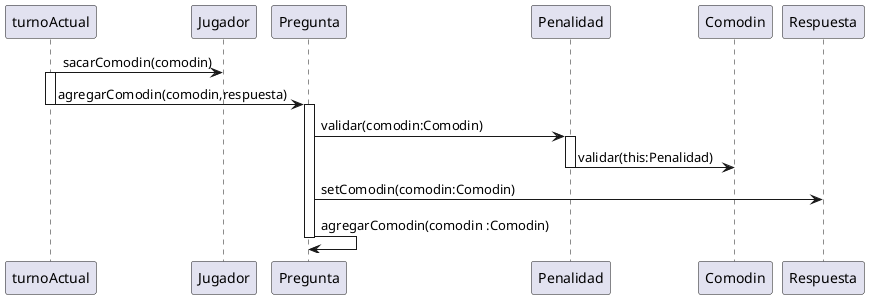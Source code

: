@startuml

turnoActual->Jugador:sacarComodin(comodin)
activate turnoActual
turnoActual->Pregunta:agregarComodin(comodin,respuesta)
deactivate turnoActual
activate Pregunta


Pregunta -> Penalidad:validar(comodin:Comodin)
activate Penalidad
Penalidad->Comodin:validar(this:Penalidad)
deactivate Penalidad
Pregunta ->Respuesta:setComodin(comodin:Comodin)
Pregunta ->Pregunta:agregarComodin(comodin :Comodin)
deactivate Pregunta

@enduml
